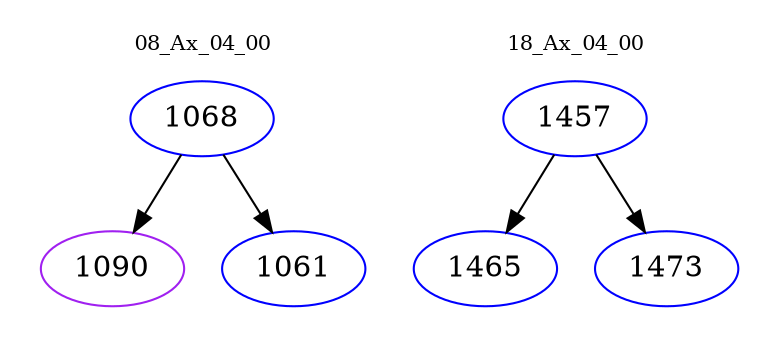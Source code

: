digraph{
subgraph cluster_0 {
color = white
label = "08_Ax_04_00";
fontsize=10;
T0_1068 [label="1068", color="blue"]
T0_1068 -> T0_1090 [color="black"]
T0_1090 [label="1090", color="purple"]
T0_1068 -> T0_1061 [color="black"]
T0_1061 [label="1061", color="blue"]
}
subgraph cluster_1 {
color = white
label = "18_Ax_04_00";
fontsize=10;
T1_1457 [label="1457", color="blue"]
T1_1457 -> T1_1465 [color="black"]
T1_1465 [label="1465", color="blue"]
T1_1457 -> T1_1473 [color="black"]
T1_1473 [label="1473", color="blue"]
}
}

